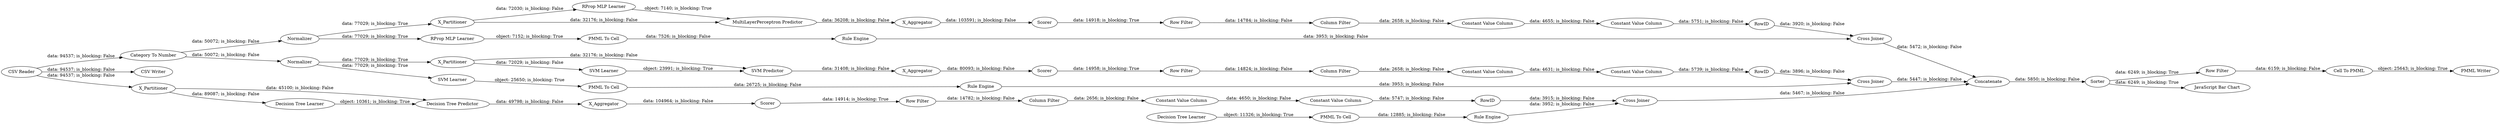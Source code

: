 digraph {
	"-1864653647678025639_38" [label="Cross Joiner"]
	"4254443714082488186_290" [label="Constant Value Column"]
	"4169546806742870067_52" [label=Sorter]
	"2004619237312233207_294" [label="Column Filter"]
	"4169546806742870067_61" [label="PMML Writer"]
	"-897152925590246524_9" [label="Row Filter"]
	"4169546806742870067_58" [label="Category To Number"]
	"4873522775876357857_38" [label="Cross Joiner"]
	"-1864653647678025639_32" [label="Decision Tree Predictor"]
	"4873522775876357857_31" [label="RProp MLP Learner"]
	"-897152925590246524_290" [label="Constant Value Column"]
	"5732834748070580551_32" [label="SVM Predictor"]
	"4873522775876357857_39" [label=Normalizer]
	"8168182137054743594_33" [label="Decision Tree Learner"]
	"4169546806742870067_53" [label="Row Filter"]
	"8960509291480736874_35" [label="Rule Engine"]
	"5732834748070580551_2" [label=X_Partitioner]
	"5732834748070580551_7" [label=X_Aggregator]
	"4873522775876357857_2" [label=X_Partitioner]
	"5732834748070580551_39" [label="Cross Joiner"]
	"8168182137054743594_34" [label="Rule Engine"]
	"4873522775876357857_7" [label=X_Aggregator]
	"8960509291480736874_34" [label="PMML To Cell"]
	"5732834748070580551_40" [label=Normalizer]
	"2004619237312233207_9" [label="Row Filter"]
	"5732834748070580551_41" [label=Scorer]
	"-897152925590246524_294" [label="Column Filter"]
	"4254443714082488186_294" [label="Column Filter"]
	"-897152925590246524_292" [label="Constant Value Column"]
	"2004619237312233207_290" [label="Constant Value Column"]
	"4254443714082488186_292" [label="Constant Value Column"]
	"4873522775876357857_40" [label=Scorer]
	"4169546806742870067_54" [label="Cell To PMML"]
	"8960509291480736874_33" [label="SVM Learner"]
	"4169546806742870067_60" [label=Concatenate]
	"7874838234410563323_22" [label="PMML To Cell"]
	"-1864653647678025639_7" [label=X_Aggregator]
	"4169546806742870067_63" [label="CSV Writer"]
	"7874838234410563323_34" [label="Rule Engine"]
	"2004619237312233207_293" [label=RowID]
	"4873522775876357857_32" [label="MultiLayerPerceptron Predictor"]
	"-1864653647678025639_39" [label=Scorer]
	"4169546806742870067_59" [label="JavaScript Bar Chart"]
	"-897152925590246524_293" [label=RowID]
	"4254443714082488186_9" [label="Row Filter"]
	"8168182137054743594_28" [label="PMML To Cell"]
	"-1864653647678025639_2" [label=X_Partitioner]
	"-1864653647678025639_31" [label="Decision Tree Learner"]
	"2004619237312233207_292" [label="Constant Value Column"]
	"4254443714082488186_293" [label=RowID]
	"4169546806742870067_62" [label="CSV Reader"]
	"5732834748070580551_31" [label="SVM Learner"]
	"7874838234410563323_35" [label="RProp MLP Learner"]
	"7874838234410563323_35" -> "7874838234410563323_22" [label="object: 7152; is_blocking: True"]
	"7874838234410563323_34" -> "4873522775876357857_38" [label="data: 3953; is_blocking: False"]
	"8960509291480736874_34" -> "8960509291480736874_35" [label="data: 26725; is_blocking: False"]
	"5732834748070580551_39" -> "4169546806742870067_60" [label="data: 5447; is_blocking: False"]
	"2004619237312233207_292" -> "2004619237312233207_293" [label="data: 5751; is_blocking: False"]
	"4873522775876357857_2" -> "4873522775876357857_32" [label="data: 32176; is_blocking: False"]
	"5732834748070580551_32" -> "5732834748070580551_7" [label="data: 31408; is_blocking: False"]
	"4169546806742870067_58" -> "4873522775876357857_39" [label="data: 50072; is_blocking: False"]
	"5732834748070580551_40" -> "8960509291480736874_33" [label="data: 77029; is_blocking: True"]
	"4254443714082488186_290" -> "4254443714082488186_292" [label="data: 4650; is_blocking: False"]
	"2004619237312233207_293" -> "4873522775876357857_38" [label="data: 3920; is_blocking: False"]
	"4169546806742870067_54" -> "4169546806742870067_61" [label="object: 25643; is_blocking: True"]
	"-1864653647678025639_2" -> "-1864653647678025639_31" [label="data: 89087; is_blocking: False"]
	"5732834748070580551_41" -> "-897152925590246524_9" [label="data: 14958; is_blocking: True"]
	"-1864653647678025639_32" -> "-1864653647678025639_7" [label="data: 49798; is_blocking: False"]
	"4254443714082488186_9" -> "4254443714082488186_294" [label="data: 14782; is_blocking: False"]
	"5732834748070580551_40" -> "5732834748070580551_2" [label="data: 77029; is_blocking: True"]
	"-1864653647678025639_31" -> "-1864653647678025639_32" [label="object: 10361; is_blocking: True"]
	"-1864653647678025639_2" -> "-1864653647678025639_32" [label="data: 45100; is_blocking: False"]
	"4169546806742870067_52" -> "4169546806742870067_53" [label="data: 6249; is_blocking: True"]
	"4873522775876357857_40" -> "2004619237312233207_9" [label="data: 14918; is_blocking: True"]
	"4873522775876357857_32" -> "4873522775876357857_7" [label="data: 36208; is_blocking: False"]
	"2004619237312233207_9" -> "2004619237312233207_294" [label="data: 14784; is_blocking: False"]
	"8960509291480736874_35" -> "5732834748070580551_39" [label="data: 3953; is_blocking: False"]
	"4169546806742870067_52" -> "4169546806742870067_59" [label="data: 6249; is_blocking: True"]
	"5732834748070580551_2" -> "5732834748070580551_31" [label="data: 72029; is_blocking: False"]
	"8168182137054743594_33" -> "8168182137054743594_28" [label="object: 11326; is_blocking: True"]
	"8960509291480736874_33" -> "8960509291480736874_34" [label="object: 25650; is_blocking: True"]
	"4873522775876357857_39" -> "4873522775876357857_2" [label="data: 77029; is_blocking: True"]
	"5732834748070580551_31" -> "5732834748070580551_32" [label="object: 23991; is_blocking: True"]
	"4873522775876357857_39" -> "7874838234410563323_35" [label="data: 77029; is_blocking: True"]
	"4169546806742870067_58" -> "5732834748070580551_40" [label="data: 50072; is_blocking: False"]
	"4873522775876357857_2" -> "4873522775876357857_31" [label="data: 72030; is_blocking: False"]
	"7874838234410563323_22" -> "7874838234410563323_34" [label="data: 7526; is_blocking: False"]
	"-897152925590246524_290" -> "-897152925590246524_292" [label="data: 4631; is_blocking: False"]
	"5732834748070580551_7" -> "5732834748070580551_41" [label="data: 80093; is_blocking: False"]
	"-1864653647678025639_39" -> "4254443714082488186_9" [label="data: 14914; is_blocking: True"]
	"4873522775876357857_31" -> "4873522775876357857_32" [label="object: 7140; is_blocking: True"]
	"-897152925590246524_294" -> "-897152925590246524_290" [label="data: 2658; is_blocking: False"]
	"4169546806742870067_62" -> "4169546806742870067_58" [label="data: 94537; is_blocking: False"]
	"4254443714082488186_293" -> "-1864653647678025639_38" [label="data: 3915; is_blocking: False"]
	"-1864653647678025639_38" -> "4169546806742870067_60" [label="data: 5467; is_blocking: False"]
	"8168182137054743594_34" -> "-1864653647678025639_38" [label="data: 3952; is_blocking: False"]
	"2004619237312233207_290" -> "2004619237312233207_292" [label="data: 4655; is_blocking: False"]
	"-897152925590246524_292" -> "-897152925590246524_293" [label="data: 5739; is_blocking: False"]
	"5732834748070580551_2" -> "5732834748070580551_32" [label="data: 32176; is_blocking: False"]
	"-897152925590246524_9" -> "-897152925590246524_294" [label="data: 14824; is_blocking: False"]
	"2004619237312233207_294" -> "2004619237312233207_290" [label="data: 2658; is_blocking: False"]
	"4873522775876357857_38" -> "4169546806742870067_60" [label="data: 5472; is_blocking: False"]
	"4873522775876357857_7" -> "4873522775876357857_40" [label="data: 103591; is_blocking: False"]
	"-1864653647678025639_7" -> "-1864653647678025639_39" [label="data: 104964; is_blocking: False"]
	"-897152925590246524_293" -> "5732834748070580551_39" [label="data: 3896; is_blocking: False"]
	"4169546806742870067_53" -> "4169546806742870067_54" [label="data: 6159; is_blocking: False"]
	"4169546806742870067_62" -> "4169546806742870067_63" [label="data: 94537; is_blocking: False"]
	"8168182137054743594_28" -> "8168182137054743594_34" [label="data: 12885; is_blocking: False"]
	"4254443714082488186_292" -> "4254443714082488186_293" [label="data: 5747; is_blocking: False"]
	"4254443714082488186_294" -> "4254443714082488186_290" [label="data: 2656; is_blocking: False"]
	"4169546806742870067_60" -> "4169546806742870067_52" [label="data: 5850; is_blocking: False"]
	"4169546806742870067_62" -> "-1864653647678025639_2" [label="data: 94537; is_blocking: False"]
	rankdir=LR
}
